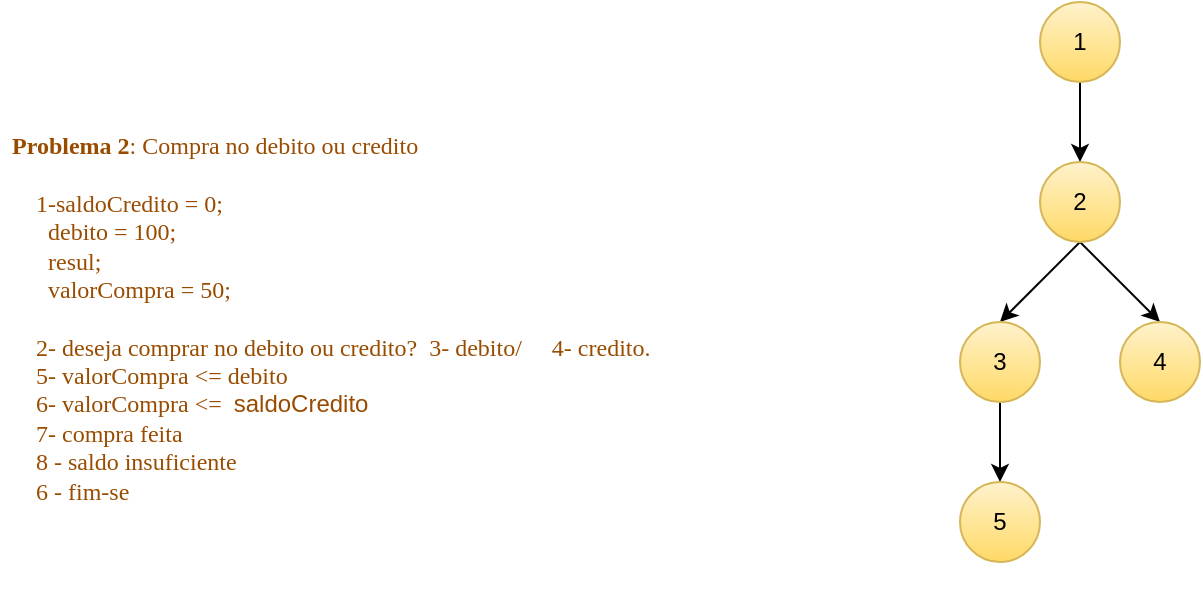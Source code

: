 <mxfile version="21.3.5" type="github">
  <diagram name="Página-1" id="gHFN58mkD_PLUvRyELKJ">
    <mxGraphModel dx="880" dy="484" grid="1" gridSize="10" guides="1" tooltips="1" connect="1" arrows="1" fold="1" page="1" pageScale="1" pageWidth="827" pageHeight="1169" math="0" shadow="0">
      <root>
        <mxCell id="0" />
        <mxCell id="1" parent="0" />
        <mxCell id="jU_Hz3wzQd2dTp-uLBH3-1" value="&lt;font color=&quot;#994c00&quot; face=&quot;Verdana&quot;&gt;&lt;b&gt;Problema 2&lt;/b&gt;: Compra no debito ou credito&lt;br&gt;&lt;br&gt;&lt;span style=&quot;&quot;&gt;&lt;span style=&quot;&quot;&gt;&amp;nbsp;&amp;nbsp;&amp;nbsp;&amp;nbsp;&lt;/span&gt;&lt;/span&gt;1-&lt;/font&gt;&lt;font face=&quot;Verdana&quot; color=&quot;#994c00&quot;&gt;saldoCredito = 0;&lt;/font&gt;&lt;font color=&quot;#994c00&quot; face=&quot;Verdana&quot;&gt;&lt;div&gt;&amp;nbsp;&lt;span style=&quot;&quot;&gt;&lt;span style=&quot;&quot;&gt;&amp;nbsp;&amp;nbsp;&amp;nbsp;&amp;nbsp; &lt;/span&gt;&lt;/span&gt;debito = 100;&lt;/div&gt;&lt;div&gt;&amp;nbsp; &lt;span style=&quot;&quot;&gt;&lt;span style=&quot;&quot;&gt;&amp;nbsp;&amp;nbsp;&amp;nbsp;&amp;nbsp;&lt;/span&gt;&lt;/span&gt;resul;&lt;/div&gt;&lt;div&gt;&amp;nbsp; &lt;span style=&quot;&quot;&gt;&lt;span style=&quot;&quot;&gt;&amp;nbsp;&amp;nbsp;&amp;nbsp;&amp;nbsp;&lt;/span&gt;&lt;/span&gt;valorCompra = 50;&lt;/div&gt;&lt;br&gt;&lt;span style=&quot;&quot;&gt;&lt;span style=&quot;&quot;&gt;&amp;nbsp;&amp;nbsp;&amp;nbsp;&amp;nbsp;&lt;/span&gt;&lt;/span&gt;2- deseja comprar no debito ou credito?&amp;nbsp; 3- debito/ &lt;span style=&quot;&quot;&gt;&lt;span style=&quot;white-space: pre;&quot;&gt;&amp;nbsp;&amp;nbsp;&amp;nbsp;&amp;nbsp;&lt;/span&gt;&lt;/span&gt;4-&amp;nbsp;credito.&lt;br&gt;&lt;span style=&quot;&quot;&gt;&lt;span style=&quot;&quot;&gt;&amp;nbsp; &amp;nbsp; 5&lt;/span&gt;&lt;/span&gt;- valorCompra &amp;lt;= debito&lt;br&gt;&amp;nbsp; &amp;nbsp; 6- valorCompra &amp;lt;=&amp;nbsp;&amp;nbsp;&lt;/font&gt;&lt;font color=&quot;#994c00&quot;&gt;saldoCredito&amp;nbsp;&lt;/font&gt;&lt;font color=&quot;#994c00&quot; face=&quot;Verdana&quot;&gt;&lt;br&gt;&lt;span style=&quot;&quot;&gt;&lt;span style=&quot;&quot;&gt;&amp;nbsp; &amp;nbsp; 7&lt;/span&gt;&lt;/span&gt;- compra feita&lt;br&gt;&amp;nbsp; &amp;nbsp; 8 - saldo insuficiente&lt;br&gt;&amp;nbsp; &amp;nbsp; 6 - fim-se&lt;/font&gt;" style="text;strokeColor=none;fillColor=none;align=left;verticalAlign=middle;spacingLeft=4;spacingRight=4;overflow=hidden;points=[[0,0.5],[1,0.5]];portConstraint=eastwest;rotatable=0;whiteSpace=wrap;html=1;" vertex="1" parent="1">
          <mxGeometry x="40" y="55" width="350" height="285" as="geometry" />
        </mxCell>
        <mxCell id="jU_Hz3wzQd2dTp-uLBH3-4" style="edgeStyle=orthogonalEdgeStyle;rounded=0;orthogonalLoop=1;jettySize=auto;html=1;exitX=0.5;exitY=1;exitDx=0;exitDy=0;entryX=0.5;entryY=0;entryDx=0;entryDy=0;" edge="1" parent="1" source="jU_Hz3wzQd2dTp-uLBH3-2" target="jU_Hz3wzQd2dTp-uLBH3-3">
          <mxGeometry relative="1" as="geometry" />
        </mxCell>
        <mxCell id="jU_Hz3wzQd2dTp-uLBH3-2" value="1" style="ellipse;whiteSpace=wrap;html=1;aspect=fixed;fillColor=#fff2cc;strokeColor=#d6b656;gradientColor=#ffd966;" vertex="1" parent="1">
          <mxGeometry x="560" y="40" width="40" height="40" as="geometry" />
        </mxCell>
        <mxCell id="jU_Hz3wzQd2dTp-uLBH3-8" style="rounded=0;orthogonalLoop=1;jettySize=auto;html=1;exitX=0.5;exitY=1;exitDx=0;exitDy=0;entryX=0.5;entryY=0;entryDx=0;entryDy=0;" edge="1" parent="1" source="jU_Hz3wzQd2dTp-uLBH3-3" target="jU_Hz3wzQd2dTp-uLBH3-6">
          <mxGeometry relative="1" as="geometry" />
        </mxCell>
        <mxCell id="jU_Hz3wzQd2dTp-uLBH3-9" style="edgeStyle=none;shape=connector;rounded=0;orthogonalLoop=1;jettySize=auto;html=1;exitX=0.5;exitY=1;exitDx=0;exitDy=0;entryX=0.5;entryY=0;entryDx=0;entryDy=0;labelBackgroundColor=default;strokeColor=default;fontFamily=Helvetica;fontSize=11;fontColor=default;endArrow=classic;" edge="1" parent="1" source="jU_Hz3wzQd2dTp-uLBH3-3" target="jU_Hz3wzQd2dTp-uLBH3-5">
          <mxGeometry relative="1" as="geometry" />
        </mxCell>
        <mxCell id="jU_Hz3wzQd2dTp-uLBH3-3" value="2" style="ellipse;whiteSpace=wrap;html=1;aspect=fixed;fillColor=#fff2cc;strokeColor=#d6b656;gradientColor=#ffd966;" vertex="1" parent="1">
          <mxGeometry x="560" y="120" width="40" height="40" as="geometry" />
        </mxCell>
        <mxCell id="jU_Hz3wzQd2dTp-uLBH3-5" value="4" style="ellipse;whiteSpace=wrap;html=1;aspect=fixed;fillColor=#fff2cc;strokeColor=#d6b656;gradientColor=#ffd966;" vertex="1" parent="1">
          <mxGeometry x="600" y="200" width="40" height="40" as="geometry" />
        </mxCell>
        <mxCell id="jU_Hz3wzQd2dTp-uLBH3-11" style="edgeStyle=none;shape=connector;rounded=0;orthogonalLoop=1;jettySize=auto;html=1;exitX=0.5;exitY=1;exitDx=0;exitDy=0;labelBackgroundColor=default;strokeColor=default;fontFamily=Helvetica;fontSize=11;fontColor=default;endArrow=classic;" edge="1" parent="1" source="jU_Hz3wzQd2dTp-uLBH3-6" target="jU_Hz3wzQd2dTp-uLBH3-10">
          <mxGeometry relative="1" as="geometry" />
        </mxCell>
        <mxCell id="jU_Hz3wzQd2dTp-uLBH3-6" value="3" style="ellipse;whiteSpace=wrap;html=1;aspect=fixed;fillColor=#fff2cc;strokeColor=#d6b656;gradientColor=#ffd966;" vertex="1" parent="1">
          <mxGeometry x="520" y="200" width="40" height="40" as="geometry" />
        </mxCell>
        <mxCell id="jU_Hz3wzQd2dTp-uLBH3-10" value="5" style="ellipse;whiteSpace=wrap;html=1;aspect=fixed;fillColor=#fff2cc;strokeColor=#d6b656;gradientColor=#ffd966;" vertex="1" parent="1">
          <mxGeometry x="520" y="280" width="40" height="40" as="geometry" />
        </mxCell>
      </root>
    </mxGraphModel>
  </diagram>
</mxfile>
